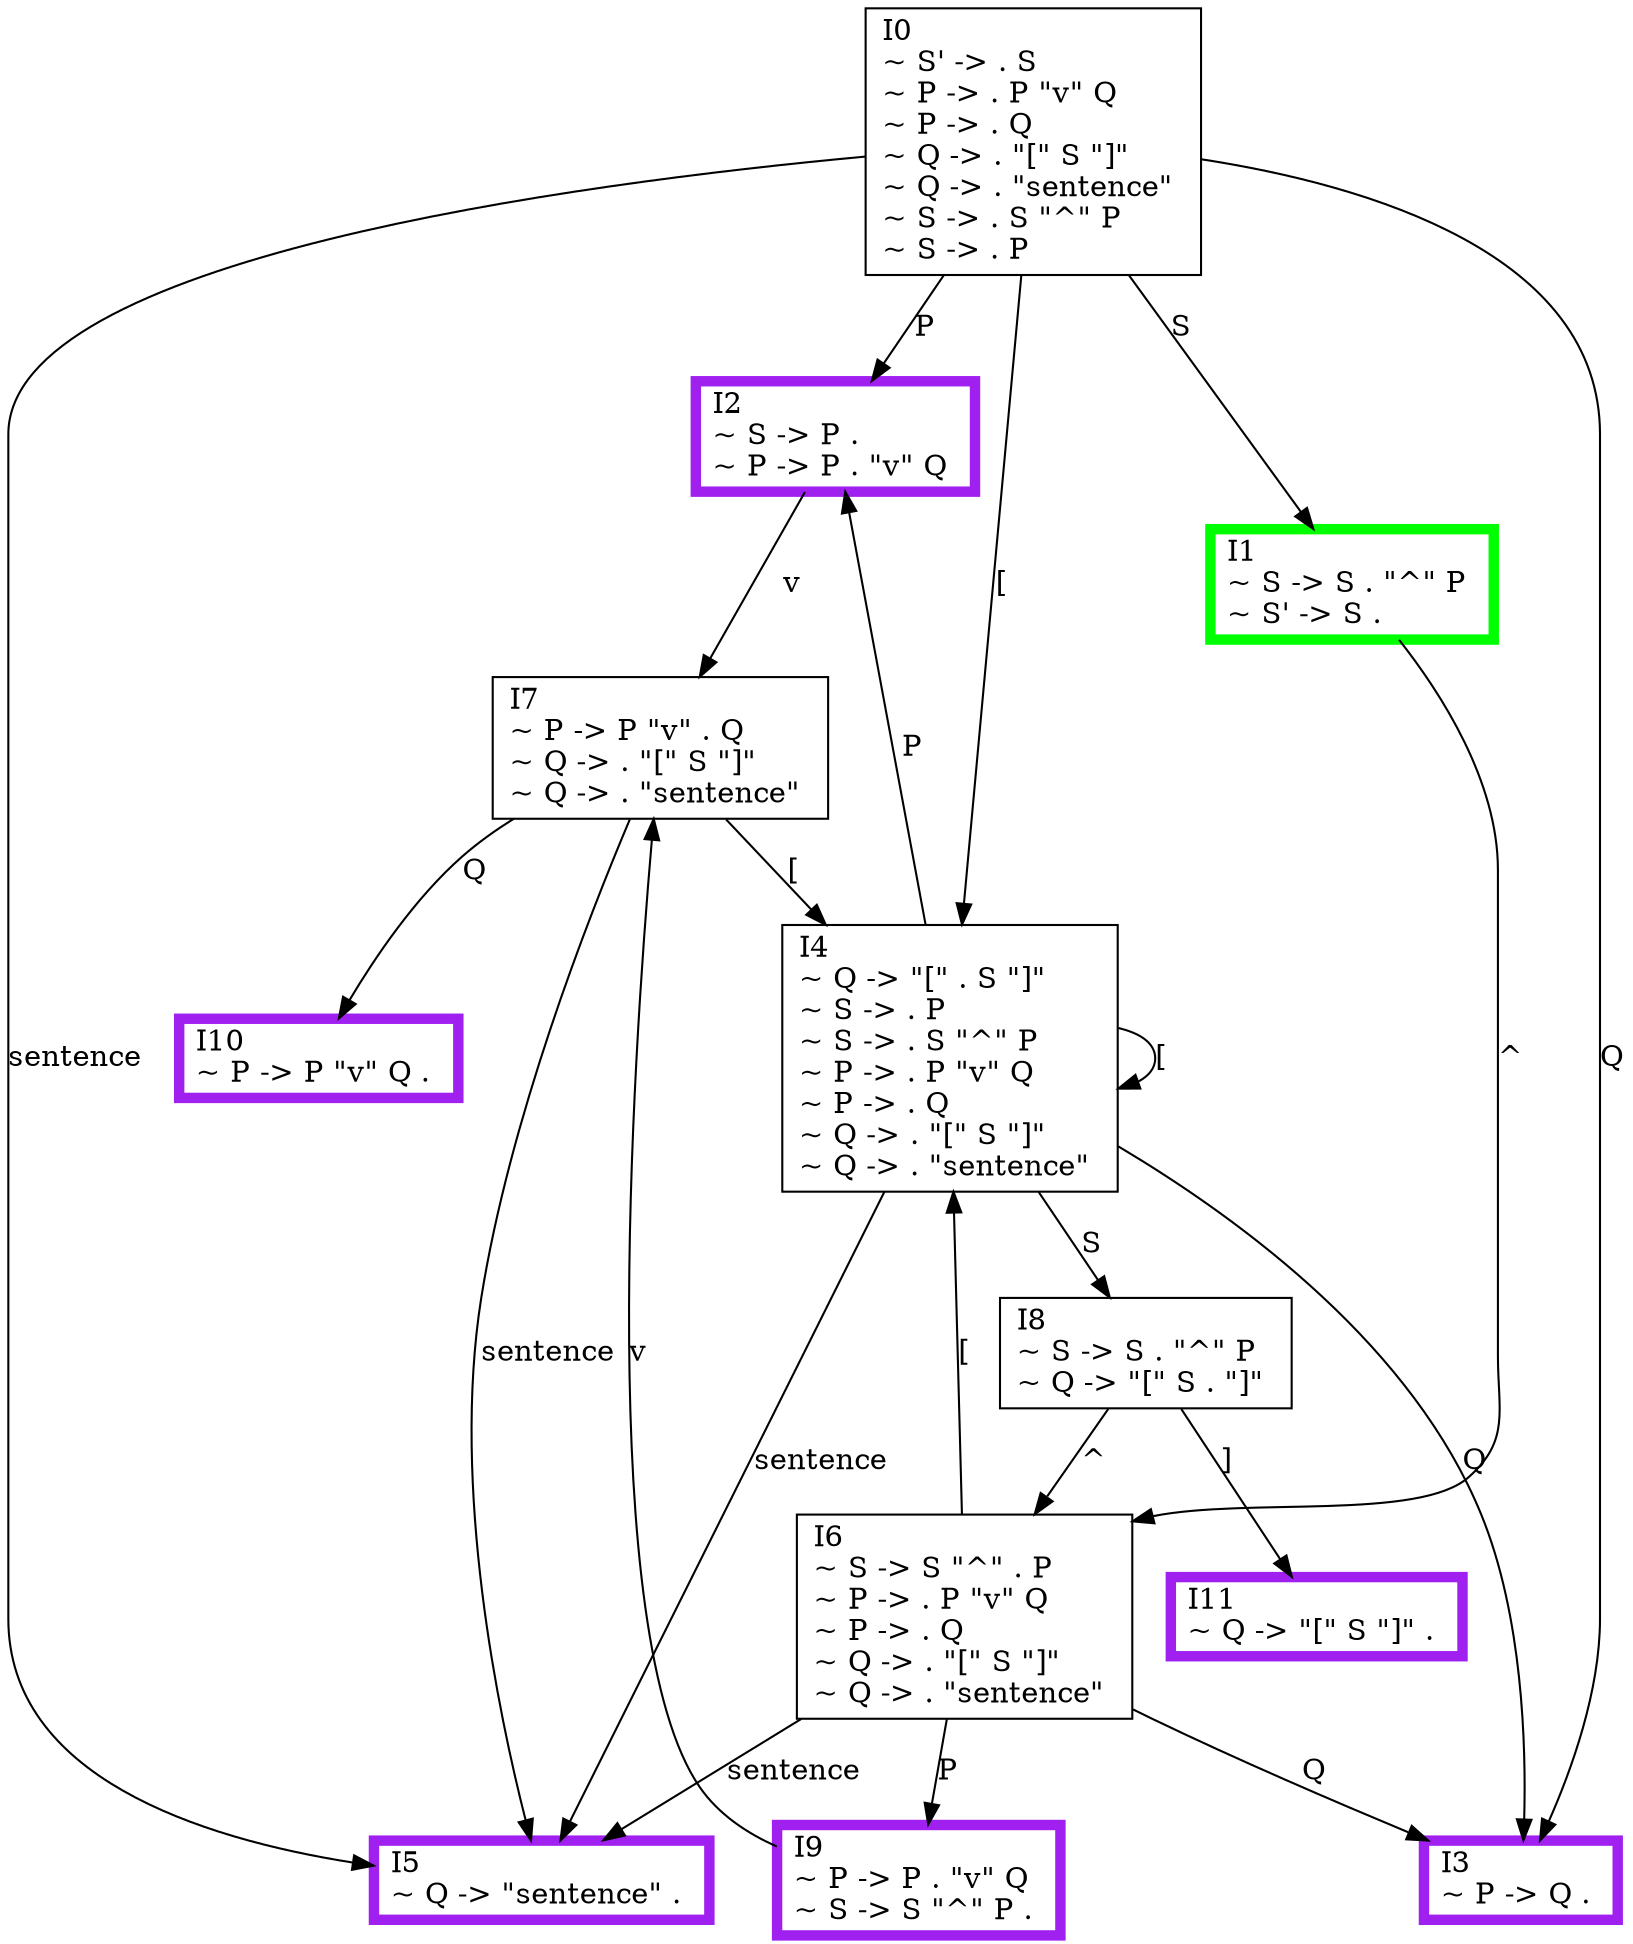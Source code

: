 digraph {
    0 [ label = "I2\l~ S -> P . \l~ P -> P . \"v\" Q \l" shape=box, color=purple, penwidth=5]
    1 [ label = "I9\l~ P -> P . \"v\" Q \l~ S -> S \"^\" P . \l" shape=box, color=purple, penwidth=5]
    2 [ label = "I8\l~ S -> S . \"^\" P \l~ Q -> \"[\" S . \"]\" \l" shape=box]
    3 [ label = "I7\l~ P -> P \"v\" . Q \l~ Q -> . \"[\" S \"]\" \l~ Q -> . \"sentence\" \l" shape=box]
    4 [ label = "I6\l~ S -> S \"^\" . P \l~ P -> . P \"v\" Q \l~ P -> . Q \l~ Q -> . \"[\" S \"]\" \l~ Q -> . \"sentence\" \l" shape=box]
    5 [ label = "I4\l~ Q -> \"[\" . S \"]\" \l~ S -> . P \l~ S -> . S \"^\" P \l~ P -> . P \"v\" Q \l~ P -> . Q \l~ Q -> . \"[\" S \"]\" \l~ Q -> . \"sentence\" \l" shape=box]
    6 [ label = "I1\l~ S -> S . \"^\" P \l~ S' -> S . \l" shape=box, color=green, penwidth=5]
    7 [ label = "I0\l~ S' -> . S \l~ P -> . P \"v\" Q \l~ P -> . Q \l~ Q -> . \"[\" S \"]\" \l~ Q -> . \"sentence\" \l~ S -> . S \"^\" P \l~ S -> . P \l" shape=box]
    8 [ label = "I11\l~ Q -> \"[\" S \"]\" . \l" shape=box, color=purple, penwidth=5]
    9 [ label = "I5\l~ Q -> \"sentence\" . \l" shape=box, color=purple, penwidth=5]
    10 [ label = "I10\l~ P -> P \"v\" Q . \l" shape=box, color=purple, penwidth=5]
    11 [ label = "I3\l~ P -> Q . \l" shape=box, color=purple, penwidth=5]
    0 -> 3 [ label = "v" ]
    1 -> 3 [ label = "v" ]
    2 -> 8 [ label = "]" ]
    2 -> 4 [ label = "^" ]
    3 -> 9 [ label = "sentence" ]
    3 -> 5 [ label = "[" ]
    3 -> 10 [ label = "Q" ]
    4 -> 11 [ label = "Q" ]
    4 -> 5 [ label = "[" ]
    4 -> 1 [ label = "P" ]
    4 -> 9 [ label = "sentence" ]
    5 -> 0 [ label = "P" ]
    5 -> 9 [ label = "sentence" ]
    5 -> 5 [ label = "[" ]
    5 -> 2 [ label = "S" ]
    5 -> 11 [ label = "Q" ]
    6 -> 4 [ label = "^" ]
    7 -> 0 [ label = "P" ]
    7 -> 11 [ label = "Q" ]
    7 -> 5 [ label = "[" ]
    7 -> 9 [ label = "sentence" ]
    7 -> 6 [ label = "S" ]
}
